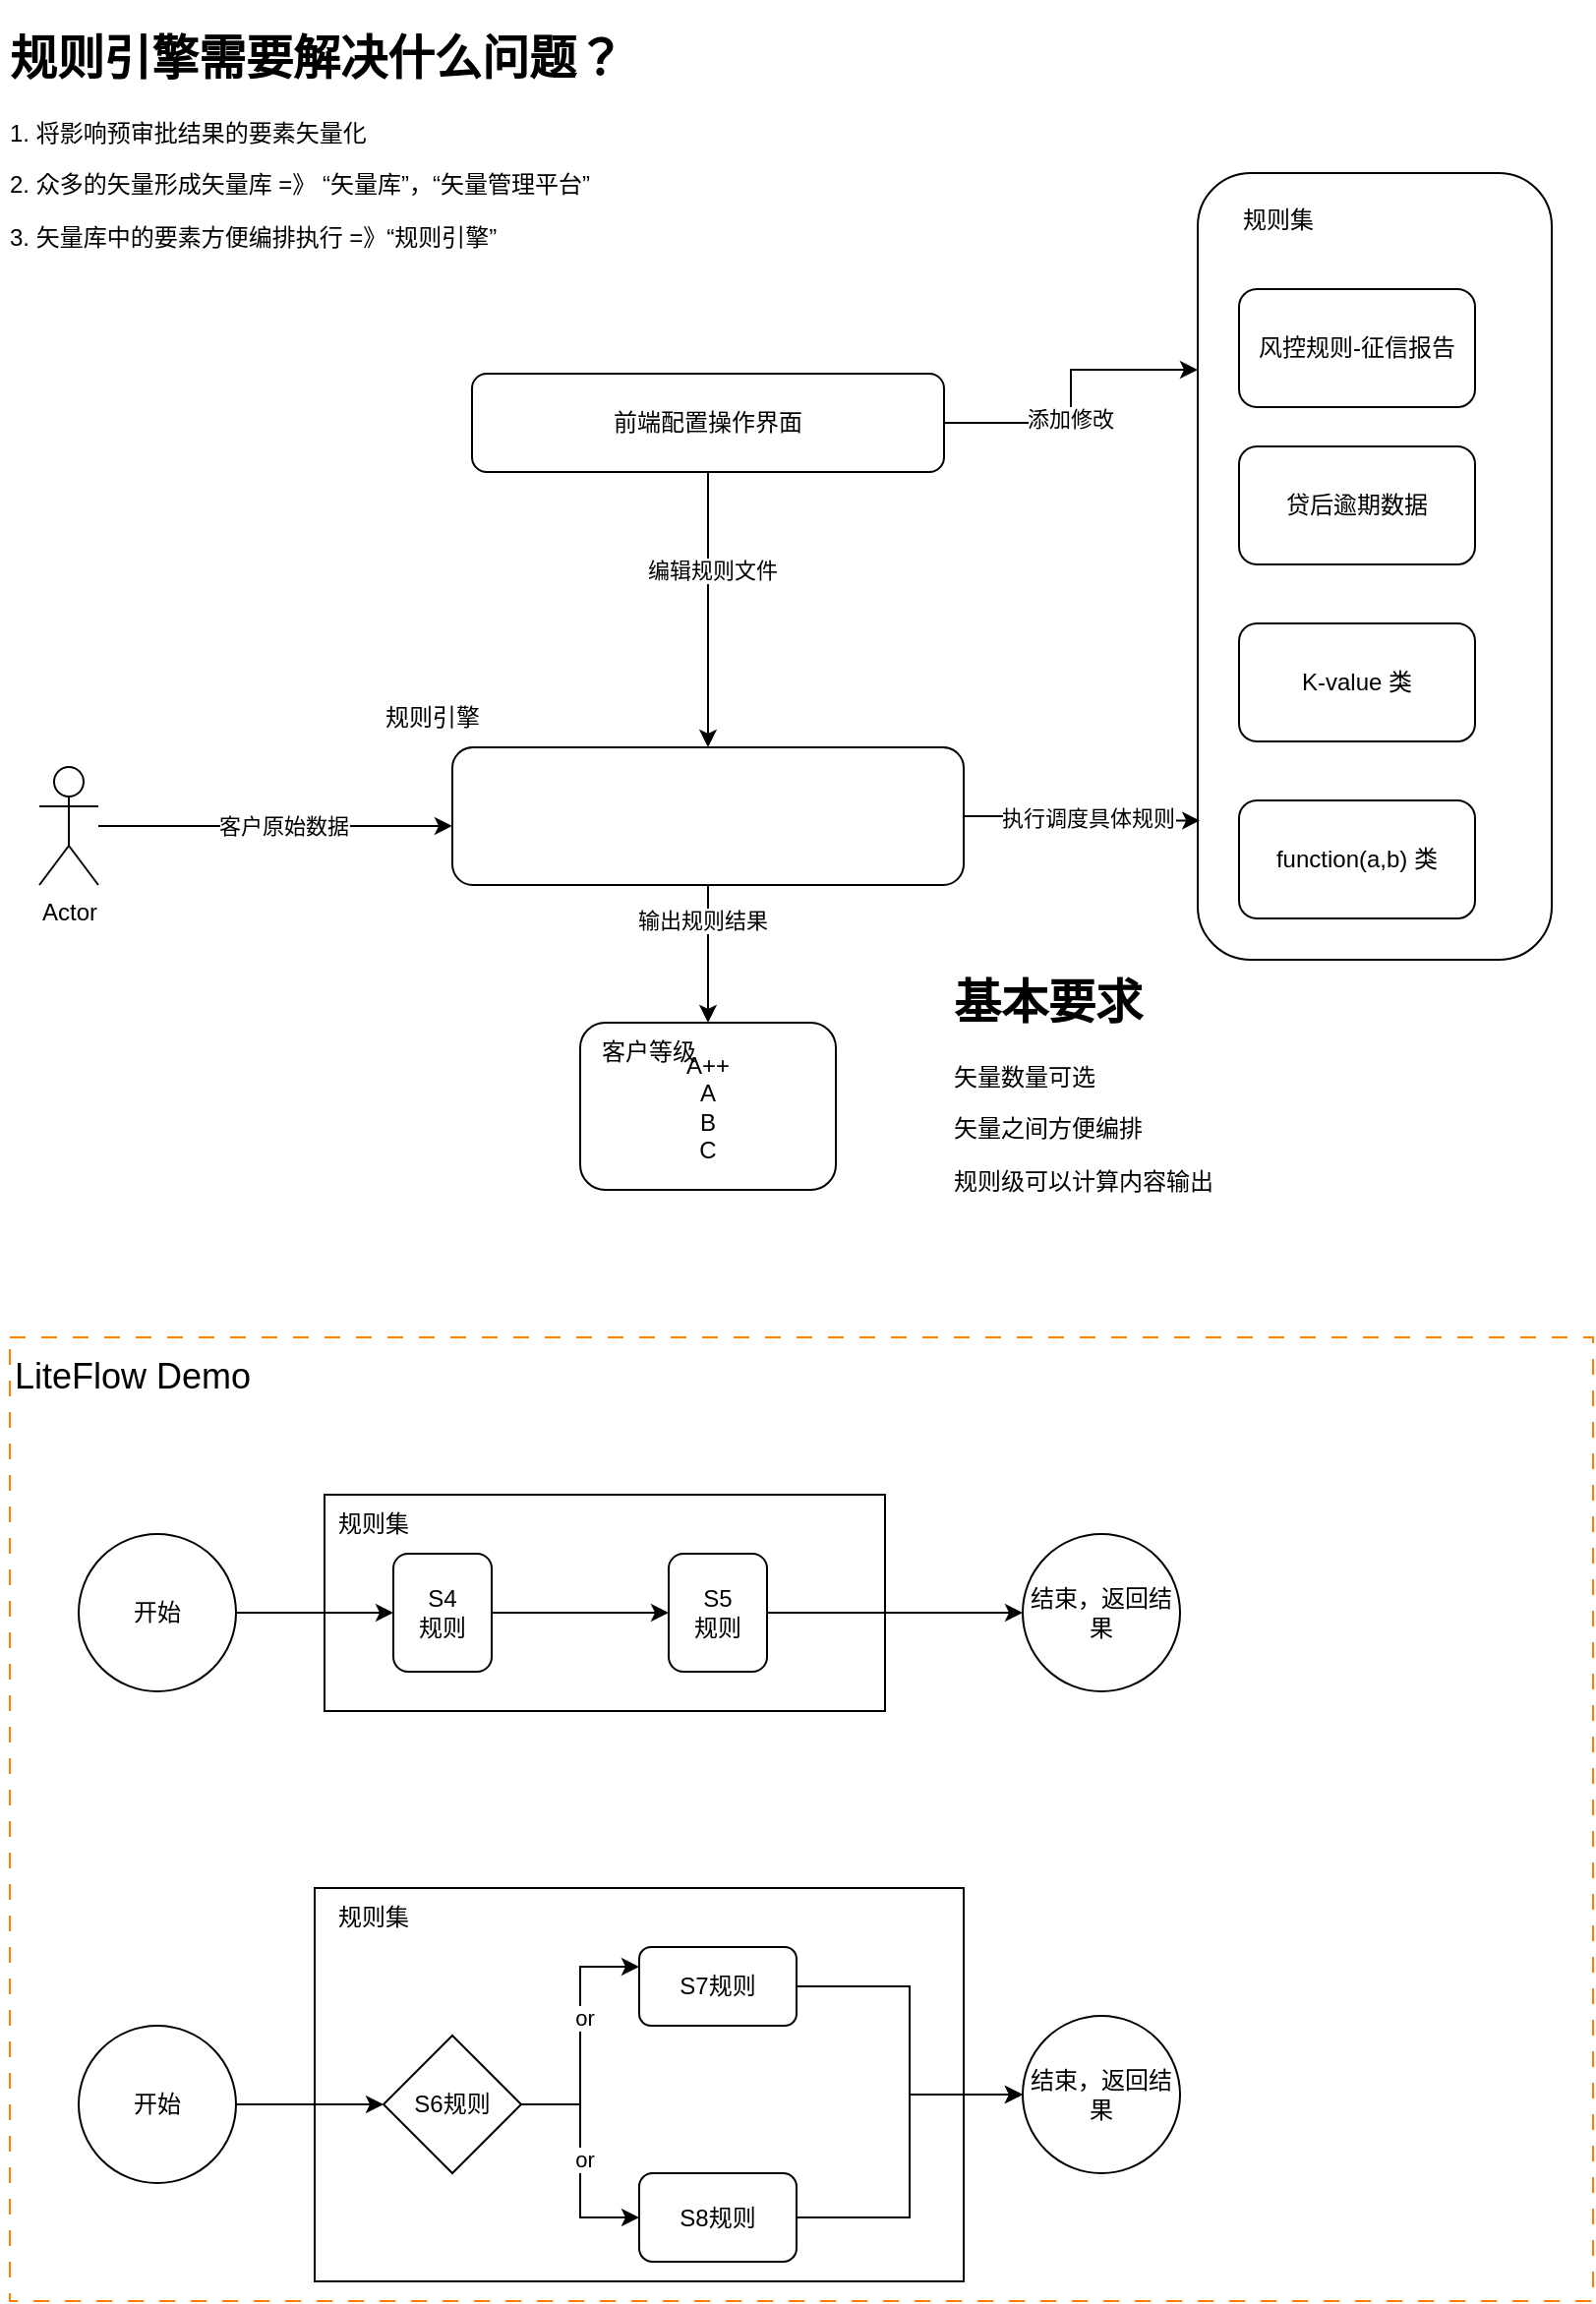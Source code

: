 <mxfile version="22.1.20" type="github">
  <diagram name="第 1 页" id="rjAUkO0vNHYu7uV1Q9YC">
    <mxGraphModel dx="1434" dy="746" grid="1" gridSize="10" guides="1" tooltips="1" connect="1" arrows="1" fold="1" page="1" pageScale="1" pageWidth="827" pageHeight="1169" math="0" shadow="0">
      <root>
        <mxCell id="0" />
        <mxCell id="1" parent="0" />
        <mxCell id="IadNxtHCecKDnva7Nldo-36" value="" style="rounded=0;whiteSpace=wrap;html=1;strokeColor=#FF8000;fillStyle=hatch;dashed=1;dashPattern=8 8;" vertex="1" parent="1">
          <mxGeometry x="5" y="680" width="805" height="490" as="geometry" />
        </mxCell>
        <mxCell id="IadNxtHCecKDnva7Nldo-32" value="" style="rounded=0;whiteSpace=wrap;html=1;" vertex="1" parent="1">
          <mxGeometry x="160" y="960" width="330" height="200" as="geometry" />
        </mxCell>
        <mxCell id="IadNxtHCecKDnva7Nldo-30" value="" style="rounded=0;whiteSpace=wrap;html=1;" vertex="1" parent="1">
          <mxGeometry x="165" y="760" width="285" height="110" as="geometry" />
        </mxCell>
        <mxCell id="1iiOVpeckg8WZ8sWALq8-1" value="" style="rounded=1;whiteSpace=wrap;html=1;" parent="1" vertex="1">
          <mxGeometry x="609" y="88" width="180" height="400" as="geometry" />
        </mxCell>
        <mxCell id="1iiOVpeckg8WZ8sWALq8-2" value="风控规则-征信报告" style="rounded=1;whiteSpace=wrap;html=1;" parent="1" vertex="1">
          <mxGeometry x="630" y="147" width="120" height="60" as="geometry" />
        </mxCell>
        <mxCell id="1iiOVpeckg8WZ8sWALq8-3" value="规则集" style="text;html=1;strokeColor=none;fillColor=none;align=center;verticalAlign=middle;whiteSpace=wrap;rounded=0;" parent="1" vertex="1">
          <mxGeometry x="620" y="97" width="60" height="30" as="geometry" />
        </mxCell>
        <mxCell id="1iiOVpeckg8WZ8sWALq8-4" value="贷后逾期数据" style="rounded=1;whiteSpace=wrap;html=1;" parent="1" vertex="1">
          <mxGeometry x="630" y="227" width="120" height="60" as="geometry" />
        </mxCell>
        <mxCell id="1iiOVpeckg8WZ8sWALq8-9" style="edgeStyle=orthogonalEdgeStyle;rounded=0;orthogonalLoop=1;jettySize=auto;html=1;entryX=0;entryY=0.25;entryDx=0;entryDy=0;" parent="1" source="1iiOVpeckg8WZ8sWALq8-5" target="1iiOVpeckg8WZ8sWALq8-1" edge="1">
          <mxGeometry relative="1" as="geometry" />
        </mxCell>
        <mxCell id="1iiOVpeckg8WZ8sWALq8-10" value="添加修改" style="edgeLabel;html=1;align=center;verticalAlign=middle;resizable=0;points=[];" parent="1iiOVpeckg8WZ8sWALq8-9" vertex="1" connectable="0">
          <mxGeometry x="-0.138" y="1" relative="1" as="geometry">
            <mxPoint as="offset" />
          </mxGeometry>
        </mxCell>
        <mxCell id="1iiOVpeckg8WZ8sWALq8-12" style="edgeStyle=orthogonalEdgeStyle;rounded=0;orthogonalLoop=1;jettySize=auto;html=1;entryX=0.5;entryY=0;entryDx=0;entryDy=0;" parent="1" source="1iiOVpeckg8WZ8sWALq8-5" edge="1" target="1iiOVpeckg8WZ8sWALq8-6">
          <mxGeometry relative="1" as="geometry">
            <mxPoint x="300" y="330" as="targetPoint" />
          </mxGeometry>
        </mxCell>
        <mxCell id="1iiOVpeckg8WZ8sWALq8-13" value="编辑规则文件" style="edgeLabel;html=1;align=center;verticalAlign=middle;resizable=0;points=[];" parent="1iiOVpeckg8WZ8sWALq8-12" vertex="1" connectable="0">
          <mxGeometry x="-0.293" y="2" relative="1" as="geometry">
            <mxPoint as="offset" />
          </mxGeometry>
        </mxCell>
        <mxCell id="1iiOVpeckg8WZ8sWALq8-5" value="前端配置操作界面" style="rounded=1;whiteSpace=wrap;html=1;" parent="1" vertex="1">
          <mxGeometry x="240" y="190" width="240" height="50" as="geometry" />
        </mxCell>
        <mxCell id="1iiOVpeckg8WZ8sWALq8-17" style="edgeStyle=orthogonalEdgeStyle;rounded=0;orthogonalLoop=1;jettySize=auto;html=1;entryX=0.5;entryY=0;entryDx=0;entryDy=0;" parent="1" source="1iiOVpeckg8WZ8sWALq8-6" target="1iiOVpeckg8WZ8sWALq8-16" edge="1">
          <mxGeometry relative="1" as="geometry" />
        </mxCell>
        <mxCell id="1iiOVpeckg8WZ8sWALq8-18" value="输出规则结果" style="edgeLabel;html=1;align=center;verticalAlign=middle;resizable=0;points=[];" parent="1iiOVpeckg8WZ8sWALq8-17" vertex="1" connectable="0">
          <mxGeometry x="-0.504" y="-3" relative="1" as="geometry">
            <mxPoint as="offset" />
          </mxGeometry>
        </mxCell>
        <mxCell id="1iiOVpeckg8WZ8sWALq8-6" value="" style="rounded=1;whiteSpace=wrap;html=1;" parent="1" vertex="1">
          <mxGeometry x="230" y="380" width="260" height="70" as="geometry" />
        </mxCell>
        <mxCell id="1iiOVpeckg8WZ8sWALq8-7" value="规则引擎" style="text;html=1;strokeColor=none;fillColor=none;align=center;verticalAlign=middle;whiteSpace=wrap;rounded=0;" parent="1" vertex="1">
          <mxGeometry x="190" y="350" width="60" height="30" as="geometry" />
        </mxCell>
        <mxCell id="1iiOVpeckg8WZ8sWALq8-14" style="edgeStyle=orthogonalEdgeStyle;rounded=0;orthogonalLoop=1;jettySize=auto;html=1;entryX=0.006;entryY=0.823;entryDx=0;entryDy=0;entryPerimeter=0;" parent="1" source="1iiOVpeckg8WZ8sWALq8-6" target="1iiOVpeckg8WZ8sWALq8-1" edge="1">
          <mxGeometry relative="1" as="geometry" />
        </mxCell>
        <mxCell id="1iiOVpeckg8WZ8sWALq8-15" value="执行调度具体规则" style="edgeLabel;html=1;align=center;verticalAlign=middle;resizable=0;points=[];" parent="1iiOVpeckg8WZ8sWALq8-14" vertex="1" connectable="0">
          <mxGeometry x="0.063" y="1" relative="1" as="geometry">
            <mxPoint as="offset" />
          </mxGeometry>
        </mxCell>
        <mxCell id="1iiOVpeckg8WZ8sWALq8-16" value="A++&lt;br&gt;A&lt;br&gt;B&lt;br&gt;C" style="rounded=1;whiteSpace=wrap;html=1;" parent="1" vertex="1">
          <mxGeometry x="295" y="520" width="130" height="85" as="geometry" />
        </mxCell>
        <mxCell id="1iiOVpeckg8WZ8sWALq8-19" value="Actor" style="shape=umlActor;verticalLabelPosition=bottom;verticalAlign=top;html=1;outlineConnect=0;" parent="1" vertex="1">
          <mxGeometry x="20" y="390" width="30" height="60" as="geometry" />
        </mxCell>
        <mxCell id="1iiOVpeckg8WZ8sWALq8-20" style="edgeStyle=orthogonalEdgeStyle;rounded=0;orthogonalLoop=1;jettySize=auto;html=1;entryX=0;entryY=0.571;entryDx=0;entryDy=0;entryPerimeter=0;" parent="1" source="1iiOVpeckg8WZ8sWALq8-19" target="1iiOVpeckg8WZ8sWALq8-6" edge="1">
          <mxGeometry relative="1" as="geometry" />
        </mxCell>
        <mxCell id="1iiOVpeckg8WZ8sWALq8-21" value="客户原始数据" style="edgeLabel;html=1;align=center;verticalAlign=middle;resizable=0;points=[];" parent="1iiOVpeckg8WZ8sWALq8-20" vertex="1" connectable="0">
          <mxGeometry x="0.037" relative="1" as="geometry">
            <mxPoint as="offset" />
          </mxGeometry>
        </mxCell>
        <mxCell id="1iiOVpeckg8WZ8sWALq8-22" value="客户等级" style="text;html=1;strokeColor=none;fillColor=none;align=center;verticalAlign=middle;whiteSpace=wrap;rounded=0;" parent="1" vertex="1">
          <mxGeometry x="300" y="520" width="60" height="30" as="geometry" />
        </mxCell>
        <mxCell id="1iiOVpeckg8WZ8sWALq8-23" value="K-value 类" style="rounded=1;whiteSpace=wrap;html=1;" parent="1" vertex="1">
          <mxGeometry x="630" y="317" width="120" height="60" as="geometry" />
        </mxCell>
        <mxCell id="1iiOVpeckg8WZ8sWALq8-24" value="function(a,b) 类" style="rounded=1;whiteSpace=wrap;html=1;" parent="1" vertex="1">
          <mxGeometry x="630" y="407" width="120" height="60" as="geometry" />
        </mxCell>
        <mxCell id="1iiOVpeckg8WZ8sWALq8-25" value="&lt;h1&gt;基本要求&lt;/h1&gt;&lt;p&gt;矢量数量可选&lt;/p&gt;&lt;p&gt;矢量之间方便编排&lt;/p&gt;&lt;p&gt;&lt;span style=&quot;background-color: initial;&quot;&gt;规则级可以计算内容输出&lt;/span&gt;&lt;/p&gt;" style="text;html=1;strokeColor=none;fillColor=none;spacing=5;spacingTop=-20;whiteSpace=wrap;overflow=hidden;rounded=0;" parent="1" vertex="1">
          <mxGeometry x="480" y="490" width="190" height="130" as="geometry" />
        </mxCell>
        <mxCell id="IadNxtHCecKDnva7Nldo-7" style="edgeStyle=orthogonalEdgeStyle;rounded=0;orthogonalLoop=1;jettySize=auto;html=1;" edge="1" parent="1" source="IadNxtHCecKDnva7Nldo-1" target="IadNxtHCecKDnva7Nldo-2">
          <mxGeometry relative="1" as="geometry" />
        </mxCell>
        <mxCell id="IadNxtHCecKDnva7Nldo-1" value="开始" style="ellipse;whiteSpace=wrap;html=1;aspect=fixed;" vertex="1" parent="1">
          <mxGeometry x="40" y="780" width="80" height="80" as="geometry" />
        </mxCell>
        <mxCell id="IadNxtHCecKDnva7Nldo-8" style="edgeStyle=orthogonalEdgeStyle;rounded=0;orthogonalLoop=1;jettySize=auto;html=1;entryX=0;entryY=0.5;entryDx=0;entryDy=0;" edge="1" parent="1" source="IadNxtHCecKDnva7Nldo-2" target="IadNxtHCecKDnva7Nldo-3">
          <mxGeometry relative="1" as="geometry" />
        </mxCell>
        <mxCell id="IadNxtHCecKDnva7Nldo-2" value="S4&lt;br&gt;规则" style="rounded=1;whiteSpace=wrap;html=1;" vertex="1" parent="1">
          <mxGeometry x="200" y="790" width="50" height="60" as="geometry" />
        </mxCell>
        <mxCell id="IadNxtHCecKDnva7Nldo-20" style="edgeStyle=orthogonalEdgeStyle;rounded=0;orthogonalLoop=1;jettySize=auto;html=1;" edge="1" parent="1" source="IadNxtHCecKDnva7Nldo-3" target="IadNxtHCecKDnva7Nldo-9">
          <mxGeometry relative="1" as="geometry" />
        </mxCell>
        <mxCell id="IadNxtHCecKDnva7Nldo-3" value="S5&lt;br&gt;规则" style="rounded=1;whiteSpace=wrap;html=1;" vertex="1" parent="1">
          <mxGeometry x="340" y="790" width="50" height="60" as="geometry" />
        </mxCell>
        <mxCell id="IadNxtHCecKDnva7Nldo-11" style="edgeStyle=orthogonalEdgeStyle;rounded=0;orthogonalLoop=1;jettySize=auto;html=1;entryX=0;entryY=0.25;entryDx=0;entryDy=0;" edge="1" parent="1" source="IadNxtHCecKDnva7Nldo-4" target="IadNxtHCecKDnva7Nldo-5">
          <mxGeometry relative="1" as="geometry" />
        </mxCell>
        <mxCell id="IadNxtHCecKDnva7Nldo-13" value="or" style="edgeLabel;html=1;align=center;verticalAlign=middle;resizable=0;points=[];" vertex="1" connectable="0" parent="IadNxtHCecKDnva7Nldo-11">
          <mxGeometry x="0.139" y="-2" relative="1" as="geometry">
            <mxPoint as="offset" />
          </mxGeometry>
        </mxCell>
        <mxCell id="IadNxtHCecKDnva7Nldo-12" style="edgeStyle=orthogonalEdgeStyle;rounded=0;orthogonalLoop=1;jettySize=auto;html=1;entryX=0;entryY=0.5;entryDx=0;entryDy=0;" edge="1" parent="1" source="IadNxtHCecKDnva7Nldo-4" target="IadNxtHCecKDnva7Nldo-6">
          <mxGeometry relative="1" as="geometry" />
        </mxCell>
        <mxCell id="IadNxtHCecKDnva7Nldo-14" value="or" style="edgeLabel;html=1;align=center;verticalAlign=middle;resizable=0;points=[];" vertex="1" connectable="0" parent="IadNxtHCecKDnva7Nldo-12">
          <mxGeometry x="-0.013" y="2" relative="1" as="geometry">
            <mxPoint as="offset" />
          </mxGeometry>
        </mxCell>
        <mxCell id="IadNxtHCecKDnva7Nldo-4" value="S6规则" style="rhombus;whiteSpace=wrap;html=1;" vertex="1" parent="1">
          <mxGeometry x="195" y="1035" width="70" height="70" as="geometry" />
        </mxCell>
        <mxCell id="IadNxtHCecKDnva7Nldo-28" style="edgeStyle=orthogonalEdgeStyle;rounded=0;orthogonalLoop=1;jettySize=auto;html=1;entryX=0;entryY=0.5;entryDx=0;entryDy=0;" edge="1" parent="1" source="IadNxtHCecKDnva7Nldo-5" target="IadNxtHCecKDnva7Nldo-27">
          <mxGeometry relative="1" as="geometry" />
        </mxCell>
        <mxCell id="IadNxtHCecKDnva7Nldo-5" value="S7规则" style="rounded=1;whiteSpace=wrap;html=1;" vertex="1" parent="1">
          <mxGeometry x="325" y="990" width="80" height="40" as="geometry" />
        </mxCell>
        <mxCell id="IadNxtHCecKDnva7Nldo-29" style="edgeStyle=orthogonalEdgeStyle;rounded=0;orthogonalLoop=1;jettySize=auto;html=1;" edge="1" parent="1" source="IadNxtHCecKDnva7Nldo-6" target="IadNxtHCecKDnva7Nldo-27">
          <mxGeometry relative="1" as="geometry" />
        </mxCell>
        <mxCell id="IadNxtHCecKDnva7Nldo-6" value="S8规则" style="rounded=1;whiteSpace=wrap;html=1;" vertex="1" parent="1">
          <mxGeometry x="325" y="1105" width="80" height="45" as="geometry" />
        </mxCell>
        <mxCell id="IadNxtHCecKDnva7Nldo-9" value="结束，返回结果" style="ellipse;whiteSpace=wrap;html=1;aspect=fixed;" vertex="1" parent="1">
          <mxGeometry x="520" y="780" width="80" height="80" as="geometry" />
        </mxCell>
        <mxCell id="IadNxtHCecKDnva7Nldo-26" style="edgeStyle=orthogonalEdgeStyle;rounded=0;orthogonalLoop=1;jettySize=auto;html=1;" edge="1" parent="1" source="IadNxtHCecKDnva7Nldo-25" target="IadNxtHCecKDnva7Nldo-4">
          <mxGeometry relative="1" as="geometry" />
        </mxCell>
        <mxCell id="IadNxtHCecKDnva7Nldo-25" value="开始" style="ellipse;whiteSpace=wrap;html=1;aspect=fixed;" vertex="1" parent="1">
          <mxGeometry x="40" y="1030" width="80" height="80" as="geometry" />
        </mxCell>
        <mxCell id="IadNxtHCecKDnva7Nldo-27" value="结束，返回结果" style="ellipse;whiteSpace=wrap;html=1;aspect=fixed;" vertex="1" parent="1">
          <mxGeometry x="520" y="1025" width="80" height="80" as="geometry" />
        </mxCell>
        <mxCell id="IadNxtHCecKDnva7Nldo-31" value="规则集" style="text;html=1;strokeColor=none;fillColor=none;align=center;verticalAlign=middle;whiteSpace=wrap;rounded=0;" vertex="1" parent="1">
          <mxGeometry x="160" y="760" width="60" height="30" as="geometry" />
        </mxCell>
        <mxCell id="IadNxtHCecKDnva7Nldo-33" value="规则集" style="text;html=1;strokeColor=none;fillColor=none;align=center;verticalAlign=middle;whiteSpace=wrap;rounded=0;" vertex="1" parent="1">
          <mxGeometry x="160" y="960" width="60" height="30" as="geometry" />
        </mxCell>
        <mxCell id="IadNxtHCecKDnva7Nldo-34" value="&lt;h1&gt;规则引擎需要解决什么问题？&lt;/h1&gt;&lt;p&gt;1. 将影响预审批结果的要素矢量化&lt;br&gt;&lt;/p&gt;&lt;p&gt;2. 众多的矢量形成矢量库 =》 “矢量库”，“矢量管理平台”&lt;/p&gt;&lt;p&gt;3. 矢量库中的要素方便编排执行 =》“规则引擎”&lt;/p&gt;" style="text;html=1;strokeColor=none;fillColor=none;spacing=5;spacingTop=-20;whiteSpace=wrap;overflow=hidden;rounded=0;" vertex="1" parent="1">
          <mxGeometry y="10" width="450" height="130" as="geometry" />
        </mxCell>
        <mxCell id="IadNxtHCecKDnva7Nldo-35" value="&lt;font style=&quot;font-size: 18px;&quot;&gt;LiteFlow Demo&lt;/font&gt;" style="text;html=1;strokeColor=none;fillColor=none;align=center;verticalAlign=middle;whiteSpace=wrap;rounded=0;" vertex="1" parent="1">
          <mxGeometry x="5" y="680" width="125" height="40" as="geometry" />
        </mxCell>
      </root>
    </mxGraphModel>
  </diagram>
</mxfile>
